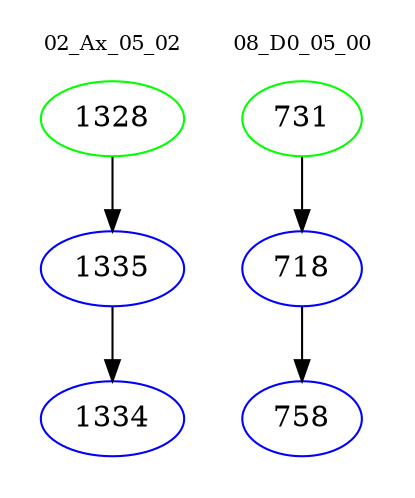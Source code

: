 digraph{
subgraph cluster_0 {
color = white
label = "02_Ax_05_02";
fontsize=10;
T0_1328 [label="1328", color="green"]
T0_1328 -> T0_1335 [color="black"]
T0_1335 [label="1335", color="blue"]
T0_1335 -> T0_1334 [color="black"]
T0_1334 [label="1334", color="blue"]
}
subgraph cluster_1 {
color = white
label = "08_D0_05_00";
fontsize=10;
T1_731 [label="731", color="green"]
T1_731 -> T1_718 [color="black"]
T1_718 [label="718", color="blue"]
T1_718 -> T1_758 [color="black"]
T1_758 [label="758", color="blue"]
}
}
